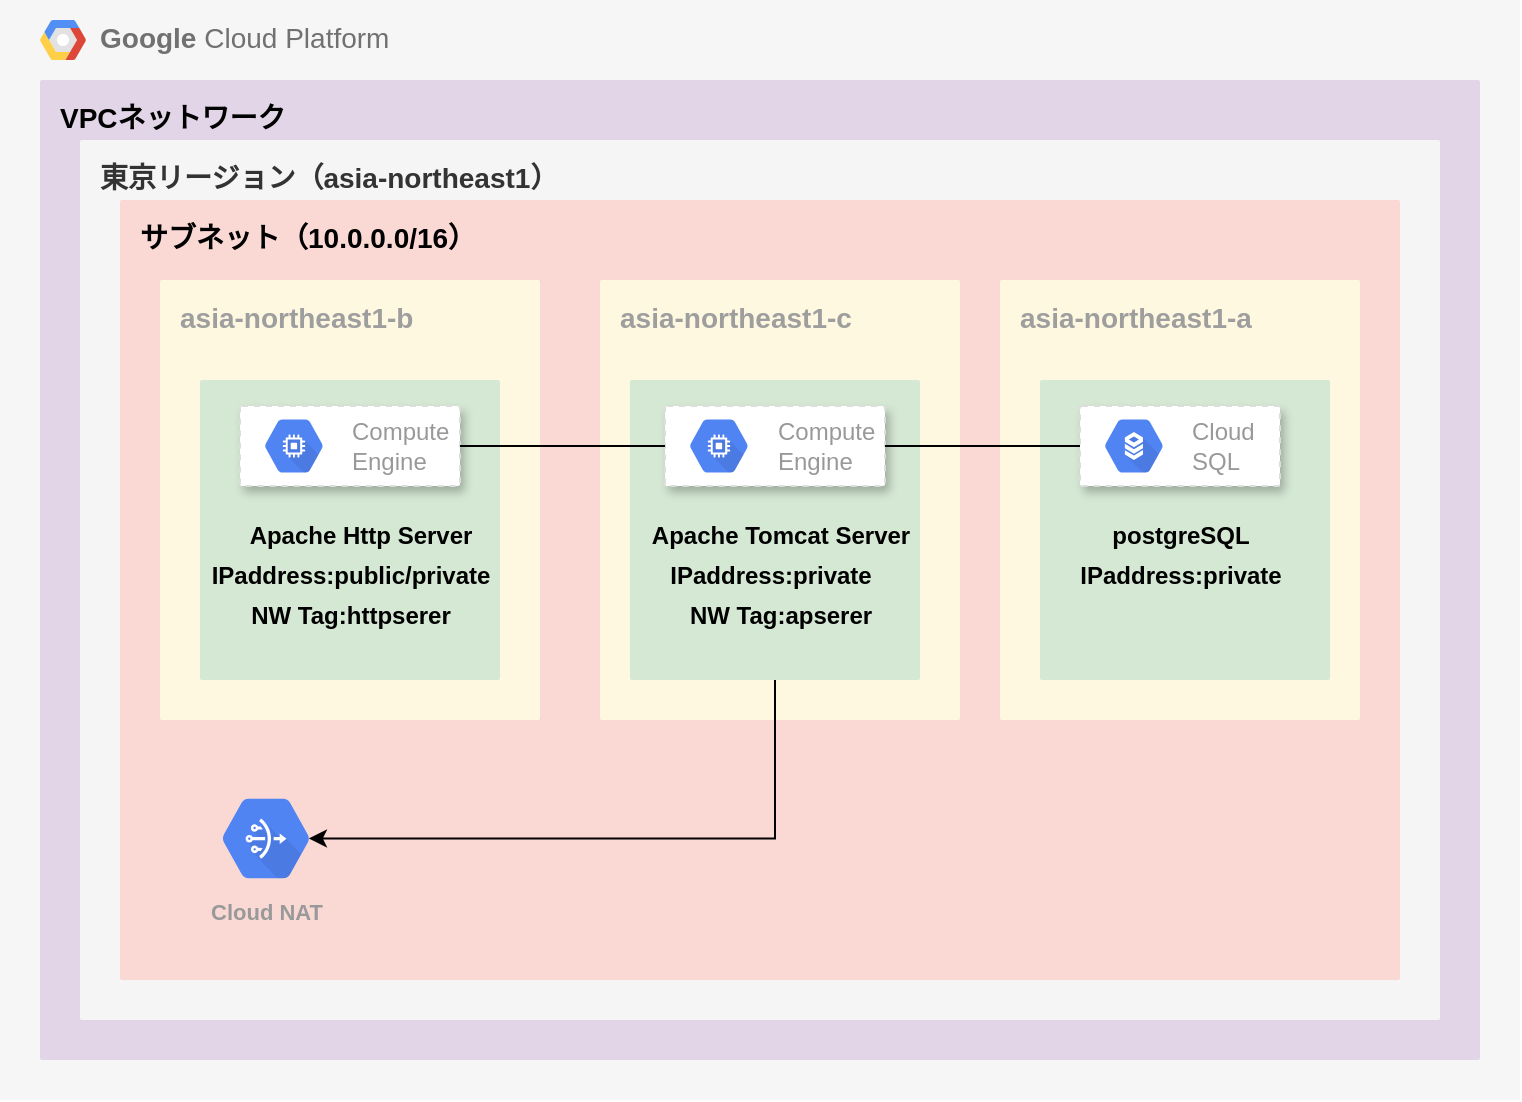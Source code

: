 <mxfile version="13.9.5" type="github">
  <diagram id="PqgqmUp6YGciD8KypOem" name="ページ1">
    <mxGraphModel dx="1038" dy="548" grid="1" gridSize="10" guides="1" tooltips="1" connect="1" arrows="1" fold="1" page="1" pageScale="1" pageWidth="827" pageHeight="1169" math="0" shadow="0">
      <root>
        <mxCell id="0" />
        <mxCell id="1" parent="0" />
        <mxCell id="5YYy_ZPaFbXifAkJJ3s--1" value="&lt;b&gt;Google &lt;/b&gt;Cloud Platform" style="fillColor=#F6F6F6;strokeColor=none;shadow=0;gradientColor=none;fontSize=14;align=left;spacing=10;fontColor=#717171;9E9E9E;verticalAlign=top;spacingTop=-4;fontStyle=0;spacingLeft=40;html=1;" vertex="1" parent="1">
          <mxGeometry x="40" y="40" width="760" height="550" as="geometry" />
        </mxCell>
        <mxCell id="5YYy_ZPaFbXifAkJJ3s--2" value="" style="shape=mxgraph.gcp2.google_cloud_platform;fillColor=#F6F6F6;strokeColor=none;shadow=0;gradientColor=none;" vertex="1" parent="5YYy_ZPaFbXifAkJJ3s--1">
          <mxGeometry width="23" height="20" relative="1" as="geometry">
            <mxPoint x="20" y="10" as="offset" />
          </mxGeometry>
        </mxCell>
        <mxCell id="5YYy_ZPaFbXifAkJJ3s--3" value="VPCネットワーク" style="points=[[0,0,0],[0.25,0,0],[0.5,0,0],[0.75,0,0],[1,0,0],[1,0.25,0],[1,0.5,0],[1,0.75,0],[1,1,0],[0.75,1,0],[0.5,1,0],[0.25,1,0],[0,1,0],[0,0.75,0],[0,0.5,0],[0,0.25,0]];rounded=1;absoluteArcSize=1;arcSize=2;html=1;shadow=0;dashed=1;fontSize=14;align=left;verticalAlign=top;spacing=10;spacingTop=-4;fillColor=#e1d5e7;strokeColor=none;fontStyle=1" vertex="1" parent="1">
          <mxGeometry x="60" y="80" width="720" height="490" as="geometry" />
        </mxCell>
        <mxCell id="5YYy_ZPaFbXifAkJJ3s--5" value="東京リージョン（asia-northeast1）" style="points=[[0,0,0],[0.25,0,0],[0.5,0,0],[0.75,0,0],[1,0,0],[1,0.25,0],[1,0.5,0],[1,0.75,0],[1,1,0],[0.75,1,0],[0.5,1,0],[0.25,1,0],[0,1,0],[0,0.75,0],[0,0.5,0],[0,0.25,0]];rounded=1;absoluteArcSize=1;arcSize=2;html=1;shadow=0;dashed=1;fontSize=14;fontColor=#333333;align=left;verticalAlign=top;spacing=10;spacingTop=-4;fillColor=#f5f5f5;strokeColor=none;fontStyle=1" vertex="1" parent="1">
          <mxGeometry x="80" y="110" width="680" height="440" as="geometry" />
        </mxCell>
        <mxCell id="5YYy_ZPaFbXifAkJJ3s--6" value="サブネット（10.0.0.0/16）" style="points=[[0,0,0],[0.25,0,0],[0.5,0,0],[0.75,0,0],[1,0,0],[1,0.25,0],[1,0.5,0],[1,0.75,0],[1,1,0],[0.75,1,0],[0.5,1,0],[0.25,1,0],[0,1,0],[0,0.75,0],[0,0.5,0],[0,0.25,0]];rounded=1;absoluteArcSize=1;arcSize=2;html=1;shadow=0;dashed=1;fontSize=14;align=left;verticalAlign=top;spacing=10;spacingTop=-4;fillColor=#fad9d5;strokeColor=none;fontStyle=1" vertex="1" parent="1">
          <mxGeometry x="100" y="140" width="640" height="390" as="geometry" />
        </mxCell>
        <mxCell id="5YYy_ZPaFbXifAkJJ3s--7" value="asia-northeast1-b" style="points=[[0,0,0],[0.25,0,0],[0.5,0,0],[0.75,0,0],[1,0,0],[1,0.25,0],[1,0.5,0],[1,0.75,0],[1,1,0],[0.75,1,0],[0.5,1,0],[0.25,1,0],[0,1,0],[0,0.75,0],[0,0.5,0],[0,0.25,0]];rounded=1;absoluteArcSize=1;arcSize=2;html=1;strokeColor=none;gradientColor=none;shadow=0;dashed=0;fontSize=14;fontColor=#9E9E9E;align=left;verticalAlign=top;spacing=10;spacingTop=-4;fillColor=#FFF8E1;fontStyle=1" vertex="1" parent="1">
          <mxGeometry x="120" y="180" width="190" height="220" as="geometry" />
        </mxCell>
        <mxCell id="5YYy_ZPaFbXifAkJJ3s--8" value="asia-northeast1-c" style="points=[[0,0,0],[0.25,0,0],[0.5,0,0],[0.75,0,0],[1,0,0],[1,0.25,0],[1,0.5,0],[1,0.75,0],[1,1,0],[0.75,1,0],[0.5,1,0],[0.25,1,0],[0,1,0],[0,0.75,0],[0,0.5,0],[0,0.25,0]];rounded=1;absoluteArcSize=1;arcSize=2;html=1;strokeColor=none;gradientColor=none;shadow=0;dashed=0;fontSize=14;fontColor=#9E9E9E;align=left;verticalAlign=top;spacing=10;spacingTop=-4;fillColor=#FFF8E1;fontStyle=1" vertex="1" parent="1">
          <mxGeometry x="340" y="180" width="180" height="220" as="geometry" />
        </mxCell>
        <mxCell id="5YYy_ZPaFbXifAkJJ3s--9" value="asia-northeast1-a" style="points=[[0,0,0],[0.25,0,0],[0.5,0,0],[0.75,0,0],[1,0,0],[1,0.25,0],[1,0.5,0],[1,0.75,0],[1,1,0],[0.75,1,0],[0.5,1,0],[0.25,1,0],[0,1,0],[0,0.75,0],[0,0.5,0],[0,0.25,0]];rounded=1;absoluteArcSize=1;arcSize=2;html=1;strokeColor=none;gradientColor=none;shadow=0;dashed=0;fontSize=14;fontColor=#9E9E9E;align=left;verticalAlign=top;spacing=10;spacingTop=-4;fillColor=#FFF8E1;fontStyle=1" vertex="1" parent="1">
          <mxGeometry x="540" y="180" width="180" height="220" as="geometry" />
        </mxCell>
        <mxCell id="5YYy_ZPaFbXifAkJJ3s--17" value="" style="points=[[0,0,0],[0.25,0,0],[0.5,0,0],[0.75,0,0],[1,0,0],[1,0.25,0],[1,0.5,0],[1,0.75,0],[1,1,0],[0.75,1,0],[0.5,1,0],[0.25,1,0],[0,1,0],[0,0.75,0],[0,0.5,0],[0,0.25,0]];rounded=1;absoluteArcSize=1;arcSize=2;html=1;shadow=0;dashed=0;fontSize=12;align=left;verticalAlign=top;spacing=10;spacingTop=-4;fillColor=#d5e8d4;strokeColor=none;" vertex="1" parent="1">
          <mxGeometry x="140" y="230" width="150" height="150" as="geometry" />
        </mxCell>
        <mxCell id="5YYy_ZPaFbXifAkJJ3s--10" value="" style="strokeColor=#dddddd;shadow=1;strokeWidth=1;rounded=1;absoluteArcSize=1;arcSize=2;dashed=1;" vertex="1" parent="1">
          <mxGeometry x="160" y="243" width="110" height="40" as="geometry" />
        </mxCell>
        <mxCell id="5YYy_ZPaFbXifAkJJ3s--11" value="Compute&#xa;Engine" style="dashed=0;connectable=0;html=1;fillColor=#5184F3;strokeColor=none;shape=mxgraph.gcp2.hexIcon;prIcon=compute_engine;part=1;labelPosition=right;verticalLabelPosition=middle;align=left;verticalAlign=middle;spacingLeft=5;fontColor=#999999;fontSize=12;" vertex="1" parent="5YYy_ZPaFbXifAkJJ3s--10">
          <mxGeometry y="0.5" width="44" height="39" relative="1" as="geometry">
            <mxPoint x="5" y="-19.5" as="offset" />
          </mxGeometry>
        </mxCell>
        <mxCell id="5YYy_ZPaFbXifAkJJ3s--20" value="Apache Http Server" style="text;html=1;resizable=0;autosize=1;align=center;verticalAlign=middle;points=[];fillColor=none;strokeColor=none;rounded=0;dashed=1;fontStyle=1;fontSize=12;" vertex="1" parent="1">
          <mxGeometry x="155" y="298" width="130" height="20" as="geometry" />
        </mxCell>
        <mxCell id="5YYy_ZPaFbXifAkJJ3s--41" style="edgeStyle=orthogonalEdgeStyle;rounded=0;orthogonalLoop=1;jettySize=auto;html=1;fontSize=12;entryX=0.825;entryY=0.5;entryDx=0;entryDy=0;entryPerimeter=0;" edge="1" parent="1" source="5YYy_ZPaFbXifAkJJ3s--28" target="5YYy_ZPaFbXifAkJJ3s--40">
          <mxGeometry relative="1" as="geometry">
            <Array as="points">
              <mxPoint x="428" y="459" />
            </Array>
          </mxGeometry>
        </mxCell>
        <mxCell id="5YYy_ZPaFbXifAkJJ3s--28" value="" style="points=[[0,0,0],[0.25,0,0],[0.5,0,0],[0.75,0,0],[1,0,0],[1,0.25,0],[1,0.5,0],[1,0.75,0],[1,1,0],[0.75,1,0],[0.5,1,0],[0.25,1,0],[0,1,0],[0,0.75,0],[0,0.5,0],[0,0.25,0]];rounded=1;absoluteArcSize=1;arcSize=2;html=1;shadow=0;dashed=0;fontSize=12;align=left;verticalAlign=top;spacing=10;spacingTop=-4;fillColor=#d5e8d4;strokeColor=none;" vertex="1" parent="1">
          <mxGeometry x="355" y="230" width="145" height="150" as="geometry" />
        </mxCell>
        <mxCell id="5YYy_ZPaFbXifAkJJ3s--21" value="" style="strokeColor=#dddddd;shadow=1;strokeWidth=1;rounded=1;absoluteArcSize=1;arcSize=2;dashed=1;" vertex="1" parent="1">
          <mxGeometry x="372.5" y="243" width="110" height="40" as="geometry" />
        </mxCell>
        <mxCell id="5YYy_ZPaFbXifAkJJ3s--22" value="Compute&#xa;Engine" style="dashed=0;connectable=0;html=1;fillColor=#5184F3;strokeColor=none;shape=mxgraph.gcp2.hexIcon;prIcon=compute_engine;part=1;labelPosition=right;verticalLabelPosition=middle;align=left;verticalAlign=middle;spacingLeft=5;fontColor=#999999;fontSize=12;" vertex="1" parent="5YYy_ZPaFbXifAkJJ3s--21">
          <mxGeometry y="0.5" width="44" height="39" relative="1" as="geometry">
            <mxPoint x="5" y="-19.5" as="offset" />
          </mxGeometry>
        </mxCell>
        <mxCell id="5YYy_ZPaFbXifAkJJ3s--24" value="Apache Tomcat Server" style="text;html=1;resizable=0;autosize=1;align=center;verticalAlign=middle;points=[];fillColor=none;strokeColor=none;rounded=0;dashed=1;fontStyle=1;fontSize=12;" vertex="1" parent="1">
          <mxGeometry x="360" y="298" width="140" height="20" as="geometry" />
        </mxCell>
        <mxCell id="5YYy_ZPaFbXifAkJJ3s--31" value="" style="points=[[0,0,0],[0.25,0,0],[0.5,0,0],[0.75,0,0],[1,0,0],[1,0.25,0],[1,0.5,0],[1,0.75,0],[1,1,0],[0.75,1,0],[0.5,1,0],[0.25,1,0],[0,1,0],[0,0.75,0],[0,0.5,0],[0,0.25,0]];rounded=1;absoluteArcSize=1;arcSize=2;html=1;shadow=0;dashed=0;fontSize=12;align=left;verticalAlign=top;spacing=10;spacingTop=-4;fillColor=#d5e8d4;strokeColor=none;" vertex="1" parent="1">
          <mxGeometry x="560" y="230" width="145" height="150" as="geometry" />
        </mxCell>
        <mxCell id="5YYy_ZPaFbXifAkJJ3s--14" value="" style="strokeColor=#dddddd;shadow=1;strokeWidth=1;rounded=1;absoluteArcSize=1;arcSize=2;dashed=1;" vertex="1" parent="1">
          <mxGeometry x="580" y="243" width="100" height="40" as="geometry" />
        </mxCell>
        <mxCell id="5YYy_ZPaFbXifAkJJ3s--15" value="Cloud&#xa;SQL" style="dashed=0;connectable=0;html=1;fillColor=#5184F3;strokeColor=none;shape=mxgraph.gcp2.hexIcon;prIcon=cloud_sql;part=1;labelPosition=right;verticalLabelPosition=middle;align=left;verticalAlign=middle;spacingLeft=5;fontColor=#999999;fontSize=12;" vertex="1" parent="5YYy_ZPaFbXifAkJJ3s--14">
          <mxGeometry y="0.5" width="44" height="39" relative="1" as="geometry">
            <mxPoint x="5" y="-19.5" as="offset" />
          </mxGeometry>
        </mxCell>
        <mxCell id="5YYy_ZPaFbXifAkJJ3s--32" value="postgreSQL" style="text;html=1;resizable=0;autosize=1;align=center;verticalAlign=middle;points=[];fillColor=none;strokeColor=none;rounded=0;dashed=1;fontStyle=1;fontSize=12;" vertex="1" parent="1">
          <mxGeometry x="590" y="298" width="80" height="20" as="geometry" />
        </mxCell>
        <mxCell id="5YYy_ZPaFbXifAkJJ3s--34" style="edgeStyle=orthogonalEdgeStyle;rounded=0;orthogonalLoop=1;jettySize=auto;html=1;entryX=0;entryY=0.5;entryDx=0;entryDy=0;endArrow=none;endFill=0;" edge="1" parent="1" source="5YYy_ZPaFbXifAkJJ3s--21" target="5YYy_ZPaFbXifAkJJ3s--14">
          <mxGeometry relative="1" as="geometry" />
        </mxCell>
        <mxCell id="5YYy_ZPaFbXifAkJJ3s--33" style="edgeStyle=orthogonalEdgeStyle;rounded=0;orthogonalLoop=1;jettySize=auto;html=1;entryX=0;entryY=0.5;entryDx=0;entryDy=0;endArrow=none;endFill=0;" edge="1" parent="1" source="5YYy_ZPaFbXifAkJJ3s--10" target="5YYy_ZPaFbXifAkJJ3s--21">
          <mxGeometry relative="1" as="geometry" />
        </mxCell>
        <mxCell id="5YYy_ZPaFbXifAkJJ3s--35" value="NW Tag:httpserer" style="text;html=1;resizable=0;autosize=1;align=center;verticalAlign=middle;points=[];fillColor=none;strokeColor=none;rounded=0;dashed=1;fontStyle=1;fontSize=12;" vertex="1" parent="1">
          <mxGeometry x="155" y="338" width="120" height="20" as="geometry" />
        </mxCell>
        <mxCell id="5YYy_ZPaFbXifAkJJ3s--36" value="NW Tag:apserer" style="text;html=1;resizable=0;autosize=1;align=center;verticalAlign=middle;points=[];fillColor=none;strokeColor=none;rounded=0;dashed=1;fontStyle=1;fontSize=12;" vertex="1" parent="1">
          <mxGeometry x="375" y="338" width="110" height="20" as="geometry" />
        </mxCell>
        <mxCell id="5YYy_ZPaFbXifAkJJ3s--37" value="IPaddress:public/private" style="text;html=1;resizable=0;autosize=1;align=center;verticalAlign=middle;points=[];fillColor=none;strokeColor=none;rounded=0;dashed=1;fontStyle=1;fontSize=12;" vertex="1" parent="1">
          <mxGeometry x="140" y="318" width="150" height="20" as="geometry" />
        </mxCell>
        <mxCell id="5YYy_ZPaFbXifAkJJ3s--39" value="IPaddress:private" style="text;html=1;resizable=0;autosize=1;align=center;verticalAlign=middle;points=[];fillColor=none;strokeColor=none;rounded=0;dashed=1;fontStyle=1;fontSize=12;" vertex="1" parent="1">
          <mxGeometry x="365" y="318" width="120" height="20" as="geometry" />
        </mxCell>
        <mxCell id="5YYy_ZPaFbXifAkJJ3s--40" value="Cloud NAT" style="html=1;fillColor=#5184F3;strokeColor=none;verticalAlign=top;labelPosition=center;verticalLabelPosition=bottom;align=center;spacingTop=-6;fontSize=11;fontStyle=1;fontColor=#999999;shape=mxgraph.gcp2.hexIcon;prIcon=cloud_nat;dashed=1;" vertex="1" parent="1">
          <mxGeometry x="140" y="430" width="66" height="58.5" as="geometry" />
        </mxCell>
        <mxCell id="5YYy_ZPaFbXifAkJJ3s--42" value="IPaddress:private" style="text;html=1;resizable=0;autosize=1;align=center;verticalAlign=middle;points=[];fillColor=none;strokeColor=none;rounded=0;dashed=1;fontStyle=1;fontSize=12;" vertex="1" parent="1">
          <mxGeometry x="570" y="318" width="120" height="20" as="geometry" />
        </mxCell>
      </root>
    </mxGraphModel>
  </diagram>
</mxfile>
